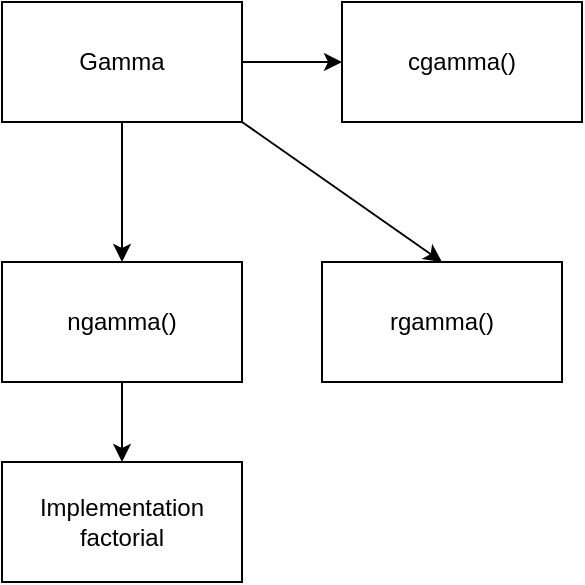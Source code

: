 <mxfile>
    <diagram id="N587z7Nxr3QANB8rG1IO" name="Page-1">
        <mxGraphModel dx="675" dy="446" grid="1" gridSize="10" guides="1" tooltips="1" connect="1" arrows="1" fold="1" page="1" pageScale="1" pageWidth="850" pageHeight="1100" math="0" shadow="0">
            <root>
                <mxCell id="0"/>
                <mxCell id="1" parent="0"/>
                <mxCell id="6" style="edgeStyle=none;html=1;exitX=1;exitY=0.5;exitDx=0;exitDy=0;" edge="1" parent="1" source="2" target="5">
                    <mxGeometry relative="1" as="geometry"/>
                </mxCell>
                <mxCell id="7" style="edgeStyle=none;html=1;exitX=0.5;exitY=1;exitDx=0;exitDy=0;entryX=0.5;entryY=0;entryDx=0;entryDy=0;" edge="1" parent="1" source="2" target="3">
                    <mxGeometry relative="1" as="geometry"/>
                </mxCell>
                <mxCell id="8" style="edgeStyle=none;html=1;exitX=1;exitY=1;exitDx=0;exitDy=0;entryX=0.5;entryY=0;entryDx=0;entryDy=0;" edge="1" parent="1" source="2" target="4">
                    <mxGeometry relative="1" as="geometry"/>
                </mxCell>
                <mxCell id="2" value="Gamma" style="rounded=0;whiteSpace=wrap;html=1;" vertex="1" parent="1">
                    <mxGeometry x="70" y="60" width="120" height="60" as="geometry"/>
                </mxCell>
                <mxCell id="11" style="edgeStyle=none;html=1;exitX=0.5;exitY=1;exitDx=0;exitDy=0;" edge="1" parent="1" source="3" target="10">
                    <mxGeometry relative="1" as="geometry"/>
                </mxCell>
                <mxCell id="3" value="ngamma()" style="rounded=0;whiteSpace=wrap;html=1;" vertex="1" parent="1">
                    <mxGeometry x="70" y="190" width="120" height="60" as="geometry"/>
                </mxCell>
                <mxCell id="4" value="rgamma()" style="rounded=0;whiteSpace=wrap;html=1;" vertex="1" parent="1">
                    <mxGeometry x="230" y="190" width="120" height="60" as="geometry"/>
                </mxCell>
                <mxCell id="5" value="cgamma()" style="rounded=0;whiteSpace=wrap;html=1;" vertex="1" parent="1">
                    <mxGeometry x="240" y="60" width="120" height="60" as="geometry"/>
                </mxCell>
                <mxCell id="10" value="Implementation&lt;br&gt;factorial" style="whiteSpace=wrap;html=1;rounded=0;" vertex="1" parent="1">
                    <mxGeometry x="70" y="290" width="120" height="60" as="geometry"/>
                </mxCell>
            </root>
        </mxGraphModel>
    </diagram>
</mxfile>